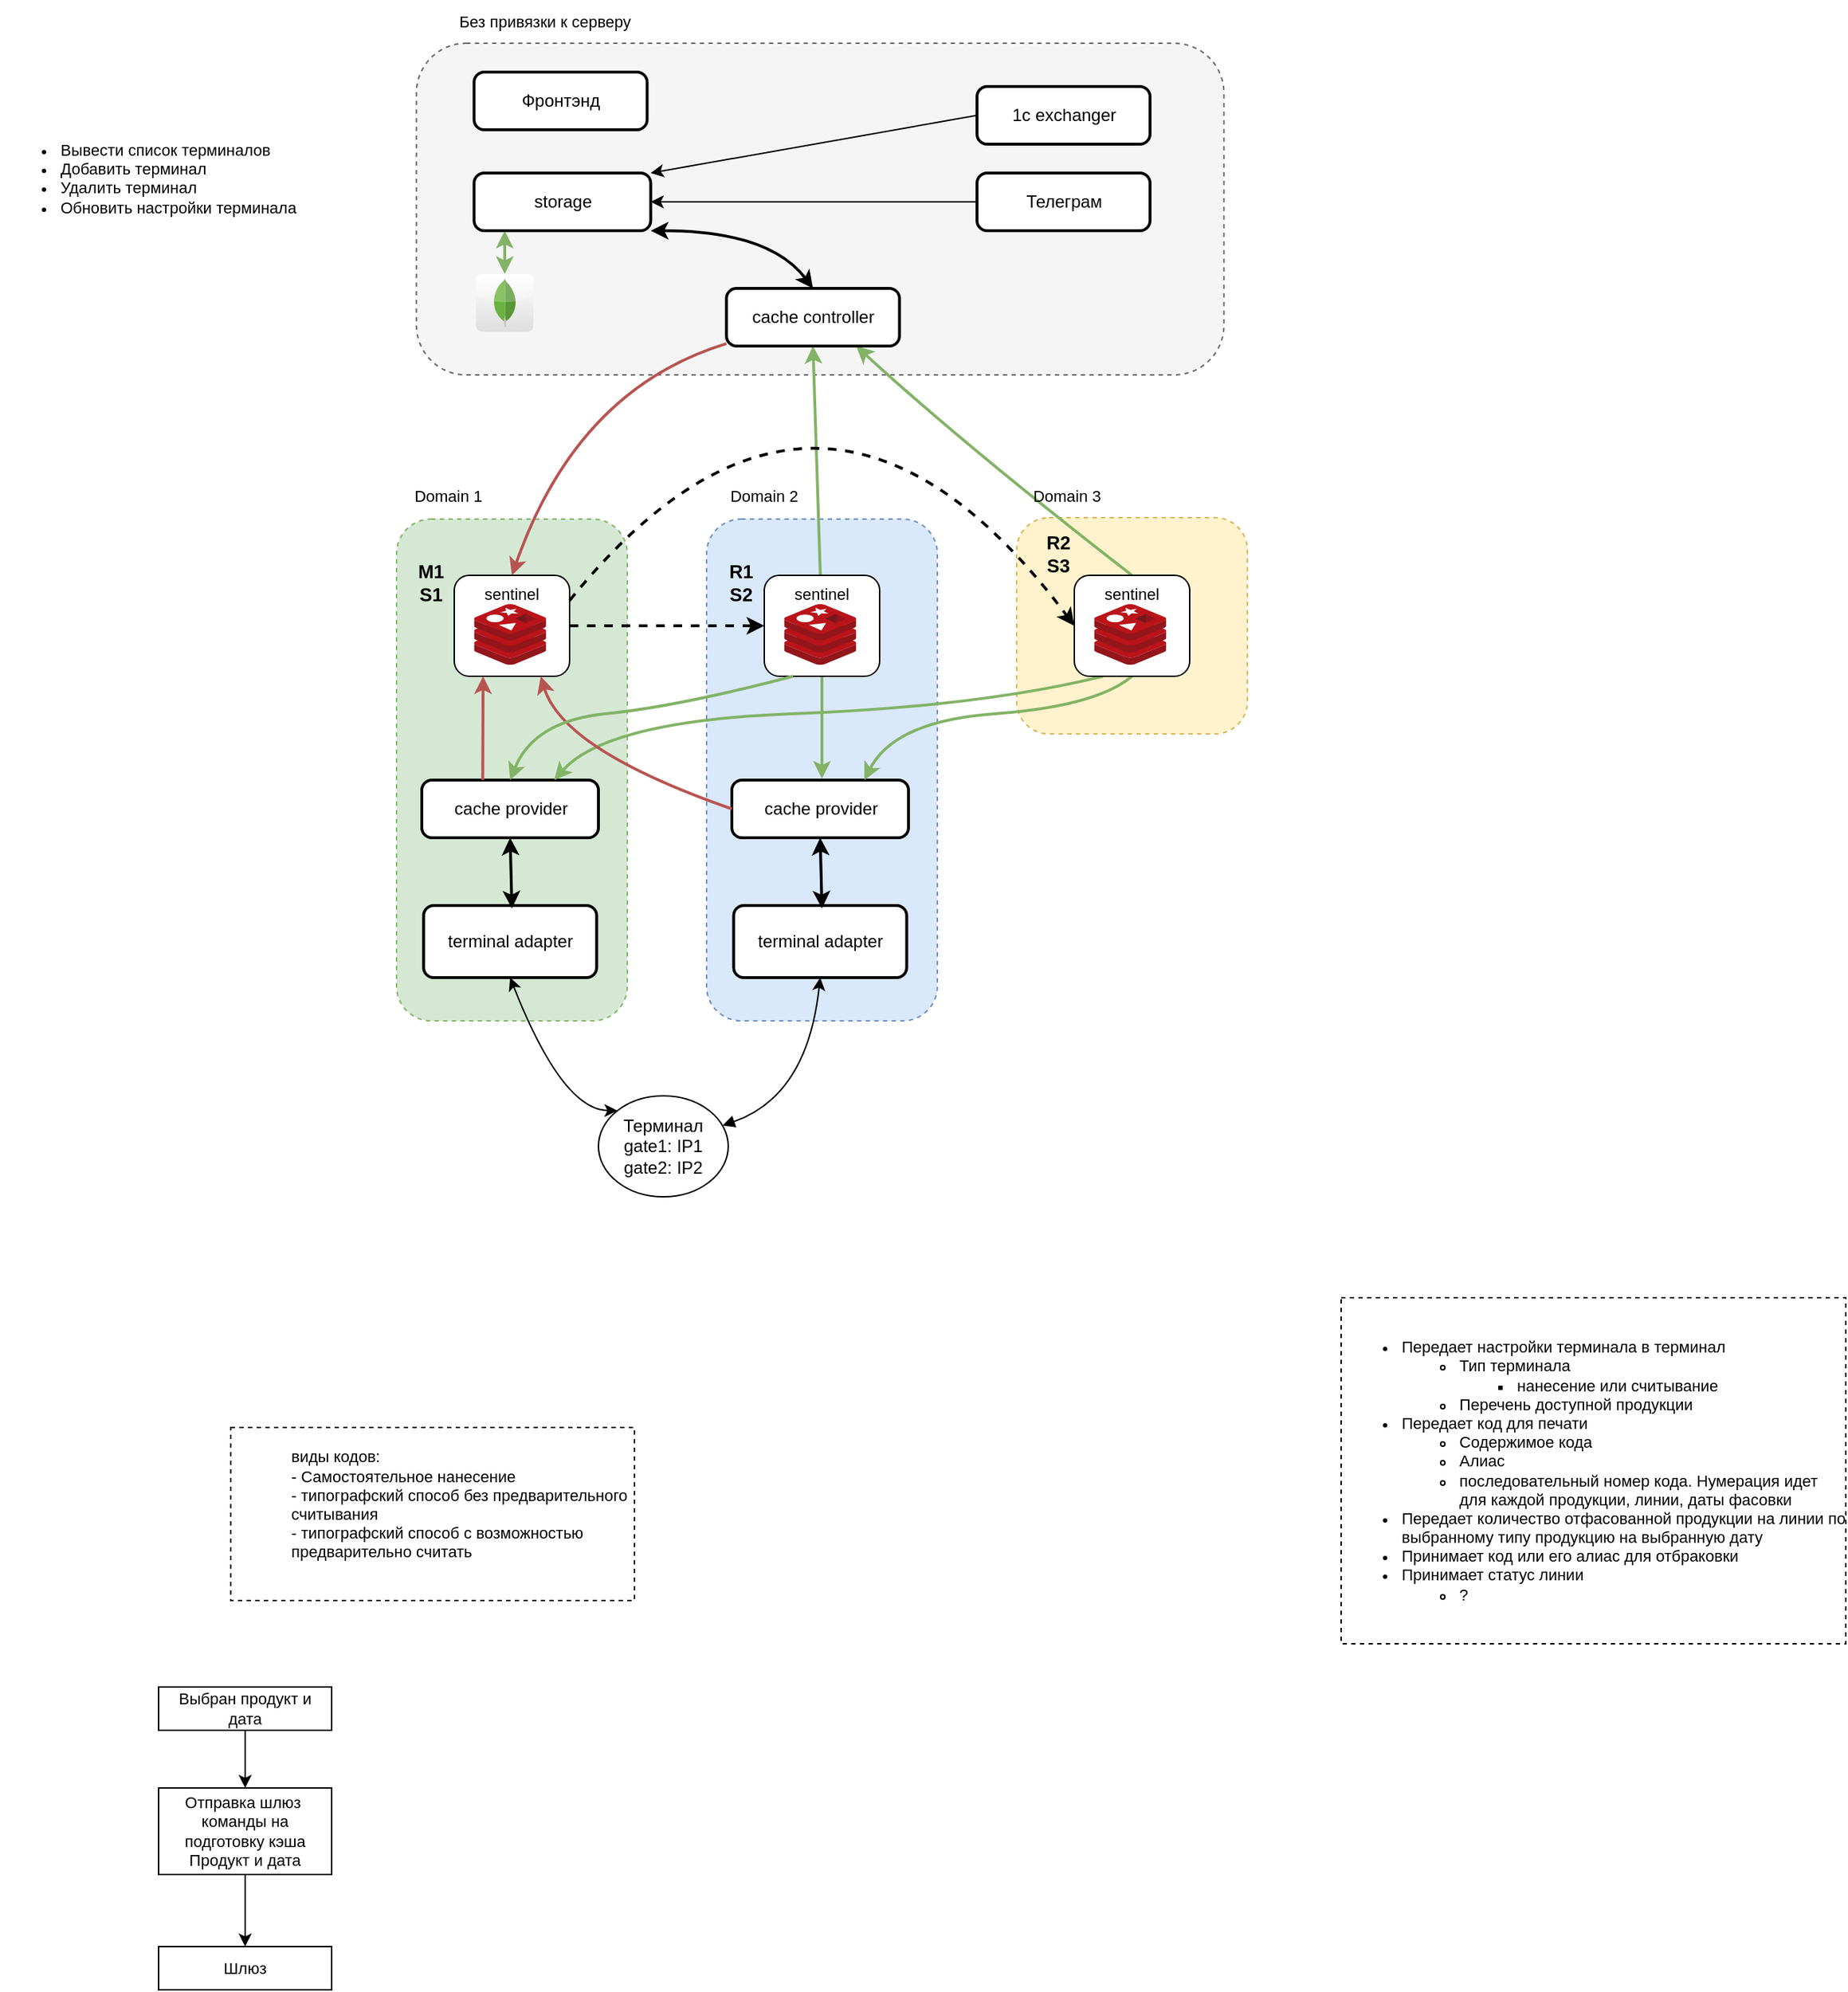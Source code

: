 <mxfile version="22.0.6" type="device">
  <diagram name="Page-1" id="nx7LIq2Fe1vS2iPR4uFg">
    <mxGraphModel dx="1149" dy="1688" grid="1" gridSize="10" guides="1" tooltips="1" connect="1" arrows="1" fold="1" page="1" pageScale="1" pageWidth="1600" pageHeight="900" math="0" shadow="0">
      <root>
        <mxCell id="0" />
        <mxCell id="1" parent="0" />
        <mxCell id="wA4eCwuCTSMMDCAFvDcx-130" value="" style="rounded=1;whiteSpace=wrap;html=1;fontFamily=Helvetica;fontSize=11;dashed=1;shadow=0;fillColor=#f5f5f5;fontColor=#333333;strokeColor=#666666;" vertex="1" parent="1">
          <mxGeometry x="288.75" y="-480" width="560" height="230" as="geometry" />
        </mxCell>
        <mxCell id="wA4eCwuCTSMMDCAFvDcx-190" value="" style="rounded=1;whiteSpace=wrap;html=1;fontFamily=Helvetica;fontSize=11;fillColor=#fff2cc;dashed=1;strokeColor=#d6b656;fillStyle=auto;" vertex="1" parent="1">
          <mxGeometry x="705" y="-151" width="160" height="150" as="geometry" />
        </mxCell>
        <mxCell id="wA4eCwuCTSMMDCAFvDcx-109" value="" style="rounded=1;whiteSpace=wrap;html=1;fontFamily=Helvetica;fontSize=11;fillColor=#dae8fc;dashed=1;strokeColor=#6c8ebf;fillStyle=auto;" vertex="1" parent="1">
          <mxGeometry x="490" y="-150" width="160" height="348" as="geometry" />
        </mxCell>
        <mxCell id="wA4eCwuCTSMMDCAFvDcx-203" style="edgeStyle=none;shape=connector;rounded=1;orthogonalLoop=1;jettySize=auto;html=1;exitX=0.5;exitY=1;exitDx=0;exitDy=0;labelBackgroundColor=default;strokeColor=#82b366;align=center;verticalAlign=middle;fontFamily=Helvetica;fontSize=11;fontColor=default;endArrow=classic;fillColor=#d5e8d4;strokeWidth=2;startArrow=none;startFill=0;" edge="1" parent="1" source="wA4eCwuCTSMMDCAFvDcx-180">
          <mxGeometry relative="1" as="geometry">
            <mxPoint x="570" y="30" as="targetPoint" />
          </mxGeometry>
        </mxCell>
        <mxCell id="wA4eCwuCTSMMDCAFvDcx-210" style="edgeStyle=none;shape=connector;rounded=1;orthogonalLoop=1;jettySize=auto;html=1;entryX=0.5;entryY=1;entryDx=0;entryDy=0;labelBackgroundColor=default;strokeColor=#82b366;align=center;verticalAlign=middle;fontFamily=Helvetica;fontSize=11;fontColor=default;endArrow=classic;strokeWidth=2;startArrow=none;startFill=0;fillColor=#d5e8d4;" edge="1" parent="1" source="wA4eCwuCTSMMDCAFvDcx-180" target="wA4eCwuCTSMMDCAFvDcx-207">
          <mxGeometry relative="1" as="geometry" />
        </mxCell>
        <mxCell id="wA4eCwuCTSMMDCAFvDcx-180" value="sentinel" style="rounded=1;whiteSpace=wrap;html=1;fontFamily=Helvetica;fontSize=11;fontColor=default;horizontal=1;verticalAlign=top;" vertex="1" parent="1">
          <mxGeometry x="530" y="-111" width="80" height="70" as="geometry" />
        </mxCell>
        <mxCell id="wA4eCwuCTSMMDCAFvDcx-27" style="edgeStyle=none;shape=connector;orthogonalLoop=1;jettySize=auto;html=1;entryX=0.5;entryY=1;entryDx=0;entryDy=0;labelBackgroundColor=default;strokeColor=default;align=center;verticalAlign=middle;fontFamily=Helvetica;fontSize=11;fontColor=default;endArrow=classic;startArrow=block;startFill=1;curved=1;" edge="1" parent="1" source="wA4eCwuCTSMMDCAFvDcx-17" target="wA4eCwuCTSMMDCAFvDcx-26">
          <mxGeometry relative="1" as="geometry">
            <Array as="points">
              <mxPoint x="560" y="250" />
            </Array>
          </mxGeometry>
        </mxCell>
        <mxCell id="wA4eCwuCTSMMDCAFvDcx-17" value="Терминал&lt;br&gt;gate1: IP1&lt;br&gt;gate2: IP2" style="ellipse;whiteSpace=wrap;html=1;" vertex="1" parent="1">
          <mxGeometry x="415" y="250" width="90" height="70" as="geometry" />
        </mxCell>
        <mxCell id="wA4eCwuCTSMMDCAFvDcx-26" value="terminal adapter" style="rounded=1;absoluteArcSize=1;arcSize=14;whiteSpace=wrap;strokeWidth=2;" vertex="1" parent="1">
          <mxGeometry x="508.75" y="118" width="120" height="50" as="geometry" />
        </mxCell>
        <mxCell id="wA4eCwuCTSMMDCAFvDcx-29" value="&lt;ul&gt;&lt;li&gt;Передает настройки терминала в терминал&amp;nbsp;&lt;/li&gt;&lt;ul&gt;&lt;li&gt;Тип терминала&lt;/li&gt;&lt;ul&gt;&lt;li&gt;нанесение или считывание&lt;/li&gt;&lt;/ul&gt;&lt;li&gt;Перечень доступной продукции&lt;/li&gt;&lt;/ul&gt;&lt;li&gt;Передает код для печати&lt;/li&gt;&lt;ul&gt;&lt;li&gt;Содержимое кода&lt;/li&gt;&lt;li&gt;Алиас&lt;/li&gt;&lt;li&gt;последовательный номер кода. Нумерация идет для каждой продукции, линии, даты фасовки&lt;/li&gt;&lt;/ul&gt;&lt;li&gt;Передает количество отфасованной продукции на линии по выбранному типу продукцию на выбранную дату&lt;/li&gt;&lt;li&gt;Принимает код или его алиас для отбраковки&lt;/li&gt;&lt;li&gt;Принимает статус линии&lt;/li&gt;&lt;ul&gt;&lt;ul&gt;&lt;ul&gt;&lt;ul&gt;&lt;ul&gt;&lt;/ul&gt;&lt;/ul&gt;&lt;/ul&gt;&lt;/ul&gt;&lt;li&gt;?&lt;/li&gt;&lt;/ul&gt;&lt;/ul&gt;" style="text;strokeColor=default;fillColor=none;html=1;whiteSpace=wrap;verticalAlign=middle;overflow=hidden;fontSize=11;fontFamily=Helvetica;fontColor=default;dashed=1;" vertex="1" parent="1">
          <mxGeometry x="930" y="390" width="350" height="240" as="geometry" />
        </mxCell>
        <mxCell id="wA4eCwuCTSMMDCAFvDcx-174" style="edgeStyle=none;shape=connector;rounded=1;orthogonalLoop=1;jettySize=auto;html=1;exitX=0;exitY=0.5;exitDx=0;exitDy=0;entryX=1;entryY=0;entryDx=0;entryDy=0;labelBackgroundColor=default;strokeColor=default;align=center;verticalAlign=middle;fontFamily=Helvetica;fontSize=11;fontColor=default;endArrow=classic;" edge="1" parent="1" source="wA4eCwuCTSMMDCAFvDcx-37" target="wA4eCwuCTSMMDCAFvDcx-98">
          <mxGeometry relative="1" as="geometry" />
        </mxCell>
        <mxCell id="wA4eCwuCTSMMDCAFvDcx-37" value="1c exchanger" style="rounded=1;absoluteArcSize=1;arcSize=14;whiteSpace=wrap;strokeWidth=2;shadow=0;glass=0;" vertex="1" parent="1">
          <mxGeometry x="677.5" y="-450" width="120" height="40" as="geometry" />
        </mxCell>
        <mxCell id="wA4eCwuCTSMMDCAFvDcx-42" value="Фронтэнд" style="rounded=1;absoluteArcSize=1;arcSize=14;whiteSpace=wrap;strokeWidth=2;shadow=0;glass=0;" vertex="1" parent="1">
          <mxGeometry x="328.75" y="-460" width="120" height="40" as="geometry" />
        </mxCell>
        <mxCell id="wA4eCwuCTSMMDCAFvDcx-175" style="edgeStyle=none;shape=connector;rounded=1;orthogonalLoop=1;jettySize=auto;html=1;exitX=0;exitY=0.5;exitDx=0;exitDy=0;entryX=1;entryY=0.5;entryDx=0;entryDy=0;labelBackgroundColor=default;strokeColor=default;align=center;verticalAlign=middle;fontFamily=Helvetica;fontSize=11;fontColor=default;endArrow=classic;" edge="1" parent="1" source="wA4eCwuCTSMMDCAFvDcx-44" target="wA4eCwuCTSMMDCAFvDcx-98">
          <mxGeometry relative="1" as="geometry" />
        </mxCell>
        <mxCell id="wA4eCwuCTSMMDCAFvDcx-44" value="Телеграм" style="rounded=1;absoluteArcSize=1;arcSize=14;whiteSpace=wrap;strokeWidth=2;shadow=0;glass=0;" vertex="1" parent="1">
          <mxGeometry x="677.5" y="-390" width="120" height="40" as="geometry" />
        </mxCell>
        <mxCell id="wA4eCwuCTSMMDCAFvDcx-46" value="&lt;blockquote style=&quot;margin: 0 0 0 40px; border: none; padding: 0px;&quot;&gt;виды кодов:&lt;/blockquote&gt;&lt;blockquote style=&quot;margin: 0 0 0 40px; border: none; padding: 0px;&quot;&gt;- Самостоятельное нанесение&lt;/blockquote&gt;&lt;blockquote style=&quot;margin: 0 0 0 40px; border: none; padding: 0px;&quot;&gt;- типографский способ без предварительного считывания&lt;/blockquote&gt;&lt;blockquote style=&quot;margin: 0 0 0 40px; border: none; padding: 0px;&quot;&gt;- типографский способ с возможностью предварительно считать&lt;/blockquote&gt;&lt;blockquote style=&quot;margin: 0 0 0 40px; border: none; padding: 0px;&quot;&gt;&lt;br&gt;&lt;/blockquote&gt;" style="text;strokeColor=default;fillColor=none;html=1;whiteSpace=wrap;verticalAlign=middle;overflow=hidden;fontSize=11;fontFamily=Helvetica;fontColor=default;dashed=1;" vertex="1" parent="1">
          <mxGeometry x="160" y="480" width="280" height="120" as="geometry" />
        </mxCell>
        <mxCell id="wA4eCwuCTSMMDCAFvDcx-58" style="edgeStyle=none;shape=connector;rounded=1;orthogonalLoop=1;jettySize=auto;html=1;exitX=0.5;exitY=1;exitDx=0;exitDy=0;entryX=0.5;entryY=0;entryDx=0;entryDy=0;labelBackgroundColor=default;strokeColor=default;align=center;verticalAlign=middle;fontFamily=Helvetica;fontSize=11;fontColor=default;endArrow=classic;" edge="1" parent="1" source="wA4eCwuCTSMMDCAFvDcx-56" target="wA4eCwuCTSMMDCAFvDcx-57">
          <mxGeometry relative="1" as="geometry" />
        </mxCell>
        <mxCell id="wA4eCwuCTSMMDCAFvDcx-56" value="Выбран продукт и дата" style="rounded=0;whiteSpace=wrap;html=1;fontFamily=Helvetica;fontSize=11;fontColor=default;" vertex="1" parent="1">
          <mxGeometry x="110" y="660" width="120" height="30" as="geometry" />
        </mxCell>
        <mxCell id="wA4eCwuCTSMMDCAFvDcx-60" style="edgeStyle=none;shape=connector;rounded=1;orthogonalLoop=1;jettySize=auto;html=1;exitX=0.5;exitY=1;exitDx=0;exitDy=0;entryX=0.5;entryY=0;entryDx=0;entryDy=0;labelBackgroundColor=default;strokeColor=default;align=center;verticalAlign=middle;fontFamily=Helvetica;fontSize=11;fontColor=default;endArrow=classic;" edge="1" parent="1" source="wA4eCwuCTSMMDCAFvDcx-57" target="wA4eCwuCTSMMDCAFvDcx-59">
          <mxGeometry relative="1" as="geometry" />
        </mxCell>
        <mxCell id="wA4eCwuCTSMMDCAFvDcx-57" value="Отправка шлюз&amp;nbsp;&lt;br&gt;команды на подготовку кэша&lt;br&gt;Продукт и дата" style="rounded=0;whiteSpace=wrap;html=1;fontFamily=Helvetica;fontSize=11;fontColor=default;" vertex="1" parent="1">
          <mxGeometry x="110" y="730" width="120" height="60" as="geometry" />
        </mxCell>
        <mxCell id="wA4eCwuCTSMMDCAFvDcx-59" value="Шлюз" style="rounded=0;whiteSpace=wrap;html=1;fontFamily=Helvetica;fontSize=11;fontColor=default;" vertex="1" parent="1">
          <mxGeometry x="110" y="840" width="120" height="30" as="geometry" />
        </mxCell>
        <mxCell id="wA4eCwuCTSMMDCAFvDcx-136" style="edgeStyle=none;shape=connector;rounded=1;orthogonalLoop=1;jettySize=auto;html=1;labelBackgroundColor=default;strokeColor=#82b366;align=center;verticalAlign=middle;fontFamily=Helvetica;fontSize=11;fontColor=default;endArrow=classic;startArrow=classic;startFill=1;strokeWidth=2;fillColor=#d5e8d4;" edge="1" parent="1" target="wA4eCwuCTSMMDCAFvDcx-101">
          <mxGeometry relative="1" as="geometry">
            <mxPoint x="350" y="-350" as="sourcePoint" />
          </mxGeometry>
        </mxCell>
        <mxCell id="wA4eCwuCTSMMDCAFvDcx-98" value="storage" style="rounded=1;absoluteArcSize=1;arcSize=14;whiteSpace=wrap;strokeWidth=2;shadow=0;glass=0;" vertex="1" parent="1">
          <mxGeometry x="328.75" y="-390" width="122.5" height="40" as="geometry" />
        </mxCell>
        <mxCell id="wA4eCwuCTSMMDCAFvDcx-101" value="" style="dashed=0;outlineConnect=0;html=1;align=center;labelPosition=center;verticalLabelPosition=bottom;verticalAlign=top;shape=mxgraph.webicons.mongodb;gradientColor=#DFDEDE;fontFamily=Helvetica;fontSize=11;fontColor=default;" vertex="1" parent="1">
          <mxGeometry x="330" y="-320" width="40" height="40" as="geometry" />
        </mxCell>
        <mxCell id="wA4eCwuCTSMMDCAFvDcx-112" value="" style="image;sketch=0;aspect=fixed;html=1;points=[];align=center;fontSize=12;image=img/lib/mscae/Cache_Redis_Product.svg;fontFamily=Helvetica;fontColor=default;" vertex="1" parent="1">
          <mxGeometry x="543.75" y="-91" width="50" height="42" as="geometry" />
        </mxCell>
        <mxCell id="wA4eCwuCTSMMDCAFvDcx-113" value="cache provider" style="rounded=1;absoluteArcSize=1;arcSize=14;whiteSpace=wrap;strokeWidth=2;shadow=0;glass=0;" vertex="1" parent="1">
          <mxGeometry x="507.5" y="31" width="122.5" height="40" as="geometry" />
        </mxCell>
        <mxCell id="wA4eCwuCTSMMDCAFvDcx-117" style="edgeStyle=none;shape=connector;rounded=1;orthogonalLoop=1;jettySize=auto;html=1;labelBackgroundColor=default;align=center;verticalAlign=middle;fontFamily=Helvetica;fontSize=11;fontColor=default;endArrow=classic;startArrow=classic;startFill=1;strokeWidth=2;entryX=0.5;entryY=1;entryDx=0;entryDy=0;" edge="1" parent="1" target="wA4eCwuCTSMMDCAFvDcx-113">
          <mxGeometry relative="1" as="geometry">
            <mxPoint x="570" y="120" as="sourcePoint" />
            <mxPoint x="569.41" y="50" as="targetPoint" />
          </mxGeometry>
        </mxCell>
        <mxCell id="wA4eCwuCTSMMDCAFvDcx-159" value="Domain 1" style="text;html=1;strokeColor=none;fillColor=none;align=center;verticalAlign=middle;whiteSpace=wrap;rounded=0;fontSize=11;fontFamily=Helvetica;fontColor=default;" vertex="1" parent="1">
          <mxGeometry x="281.25" y="-181" width="60" height="30" as="geometry" />
        </mxCell>
        <mxCell id="wA4eCwuCTSMMDCAFvDcx-169" value="Без привязки к серверу" style="text;html=1;strokeColor=none;fillColor=none;align=center;verticalAlign=middle;whiteSpace=wrap;rounded=0;fontSize=11;fontFamily=Helvetica;fontColor=default;" vertex="1" parent="1">
          <mxGeometry x="290" y="-510" width="176.25" height="30" as="geometry" />
        </mxCell>
        <mxCell id="wA4eCwuCTSMMDCAFvDcx-177" value="R1&lt;br&gt;S2" style="text;html=1;strokeColor=none;fillColor=none;align=center;verticalAlign=middle;whiteSpace=wrap;rounded=0;fontSize=13;fontFamily=Helvetica;fontColor=default;fontStyle=1" vertex="1" parent="1">
          <mxGeometry x="483.75" y="-121" width="60" height="30" as="geometry" />
        </mxCell>
        <mxCell id="wA4eCwuCTSMMDCAFvDcx-182" value="" style="rounded=1;whiteSpace=wrap;html=1;fontFamily=Helvetica;fontSize=11;fillColor=#d5e8d4;dashed=1;strokeColor=#82b366;fillStyle=auto;" vertex="1" parent="1">
          <mxGeometry x="275" y="-150" width="160" height="348" as="geometry" />
        </mxCell>
        <mxCell id="wA4eCwuCTSMMDCAFvDcx-213" style="edgeStyle=none;shape=connector;rounded=1;orthogonalLoop=1;jettySize=auto;html=1;exitX=1;exitY=0.5;exitDx=0;exitDy=0;entryX=0;entryY=0.5;entryDx=0;entryDy=0;labelBackgroundColor=default;strokeColor=default;align=center;verticalAlign=middle;fontFamily=Helvetica;fontSize=11;fontColor=default;endArrow=classic;startArrow=none;startFill=0;strokeWidth=2;endFill=1;dashed=1;" edge="1" parent="1" source="wA4eCwuCTSMMDCAFvDcx-183" target="wA4eCwuCTSMMDCAFvDcx-180">
          <mxGeometry relative="1" as="geometry" />
        </mxCell>
        <mxCell id="wA4eCwuCTSMMDCAFvDcx-183" value="sentinel" style="rounded=1;whiteSpace=wrap;html=1;fontFamily=Helvetica;fontSize=11;fontColor=default;horizontal=1;verticalAlign=top;" vertex="1" parent="1">
          <mxGeometry x="315" y="-111" width="80" height="70" as="geometry" />
        </mxCell>
        <mxCell id="wA4eCwuCTSMMDCAFvDcx-184" value="terminal adapter" style="rounded=1;absoluteArcSize=1;arcSize=14;whiteSpace=wrap;strokeWidth=2;" vertex="1" parent="1">
          <mxGeometry x="293.75" y="118" width="120" height="50" as="geometry" />
        </mxCell>
        <mxCell id="wA4eCwuCTSMMDCAFvDcx-185" value="" style="image;sketch=0;aspect=fixed;html=1;points=[];align=center;fontSize=12;image=img/lib/mscae/Cache_Redis_Product.svg;fontFamily=Helvetica;fontColor=default;" vertex="1" parent="1">
          <mxGeometry x="328.75" y="-91" width="50" height="42" as="geometry" />
        </mxCell>
        <mxCell id="wA4eCwuCTSMMDCAFvDcx-186" value="cache provider" style="rounded=1;absoluteArcSize=1;arcSize=14;whiteSpace=wrap;strokeWidth=2;shadow=0;glass=0;" vertex="1" parent="1">
          <mxGeometry x="292.5" y="31" width="122.5" height="40" as="geometry" />
        </mxCell>
        <mxCell id="wA4eCwuCTSMMDCAFvDcx-187" style="edgeStyle=none;shape=connector;rounded=1;orthogonalLoop=1;jettySize=auto;html=1;labelBackgroundColor=default;align=center;verticalAlign=middle;fontFamily=Helvetica;fontSize=11;fontColor=default;endArrow=classic;startArrow=classic;startFill=1;strokeWidth=2;entryX=0.5;entryY=1;entryDx=0;entryDy=0;" edge="1" parent="1" target="wA4eCwuCTSMMDCAFvDcx-186">
          <mxGeometry relative="1" as="geometry">
            <mxPoint x="355" y="120" as="sourcePoint" />
            <mxPoint x="354.41" y="50" as="targetPoint" />
          </mxGeometry>
        </mxCell>
        <mxCell id="wA4eCwuCTSMMDCAFvDcx-188" value="M1&lt;br&gt;S1" style="text;html=1;strokeColor=none;fillColor=none;align=center;verticalAlign=middle;whiteSpace=wrap;rounded=0;fontSize=13;fontFamily=Helvetica;fontColor=default;fontStyle=1" vertex="1" parent="1">
          <mxGeometry x="268.75" y="-121" width="60" height="30" as="geometry" />
        </mxCell>
        <mxCell id="wA4eCwuCTSMMDCAFvDcx-189" value="" style="edgeStyle=none;shape=connector;rounded=1;orthogonalLoop=1;jettySize=auto;html=1;exitX=0.5;exitY=0;exitDx=0;exitDy=0;labelBackgroundColor=default;strokeColor=#b85450;align=center;verticalAlign=middle;fontFamily=Helvetica;fontSize=11;fontColor=default;endArrow=classic;strokeWidth=2;fillColor=#f8cecc;startArrow=none;startFill=0;entryX=0.25;entryY=1;entryDx=0;entryDy=0;" edge="1" parent="1" target="wA4eCwuCTSMMDCAFvDcx-183">
          <mxGeometry relative="1" as="geometry">
            <mxPoint x="334.75" y="31" as="sourcePoint" />
            <mxPoint x="336" y="-10" as="targetPoint" />
          </mxGeometry>
        </mxCell>
        <mxCell id="wA4eCwuCTSMMDCAFvDcx-116" style="shape=connector;orthogonalLoop=1;jettySize=auto;html=1;labelBackgroundColor=default;align=center;verticalAlign=middle;fontFamily=Helvetica;fontSize=11;fontColor=default;endArrow=classic;startArrow=none;startFill=0;strokeWidth=2;exitX=1;exitY=0.25;exitDx=0;exitDy=0;curved=1;endFill=1;dashed=1;entryX=0;entryY=0.5;entryDx=0;entryDy=0;" edge="1" parent="1" source="wA4eCwuCTSMMDCAFvDcx-183" target="wA4eCwuCTSMMDCAFvDcx-191">
          <mxGeometry relative="1" as="geometry">
            <mxPoint x="440" y="-106" as="sourcePoint" />
            <mxPoint x="790" y="-106" as="targetPoint" />
            <Array as="points">
              <mxPoint x="570" y="-310" />
            </Array>
          </mxGeometry>
        </mxCell>
        <mxCell id="wA4eCwuCTSMMDCAFvDcx-205" style="edgeStyle=none;shape=connector;orthogonalLoop=1;jettySize=auto;html=1;exitX=0.5;exitY=1;exitDx=0;exitDy=0;entryX=0.75;entryY=0;entryDx=0;entryDy=0;labelBackgroundColor=default;strokeColor=#82b366;align=center;verticalAlign=middle;fontFamily=Helvetica;fontSize=11;fontColor=default;endArrow=classic;strokeWidth=2;startArrow=none;startFill=0;fillColor=#d5e8d4;curved=1;" edge="1" parent="1" source="wA4eCwuCTSMMDCAFvDcx-191" target="wA4eCwuCTSMMDCAFvDcx-113">
          <mxGeometry relative="1" as="geometry">
            <Array as="points">
              <mxPoint x="760" y="-20" />
              <mxPoint x="620" y="-10" />
            </Array>
          </mxGeometry>
        </mxCell>
        <mxCell id="wA4eCwuCTSMMDCAFvDcx-206" style="edgeStyle=none;shape=connector;orthogonalLoop=1;jettySize=auto;html=1;exitX=0.25;exitY=1;exitDx=0;exitDy=0;entryX=0.75;entryY=0;entryDx=0;entryDy=0;labelBackgroundColor=default;strokeColor=#82b366;align=center;verticalAlign=middle;fontFamily=Helvetica;fontSize=11;fontColor=default;endArrow=classic;strokeWidth=2;startArrow=none;startFill=0;fillColor=#d5e8d4;curved=1;" edge="1" parent="1" source="wA4eCwuCTSMMDCAFvDcx-191" target="wA4eCwuCTSMMDCAFvDcx-186">
          <mxGeometry relative="1" as="geometry">
            <mxPoint x="770" y="-49" as="sourcePoint" />
            <mxPoint x="409.375" y="23" as="targetPoint" />
            <Array as="points">
              <mxPoint x="680" y="-20" />
              <mxPoint x="420" y="-10" />
            </Array>
          </mxGeometry>
        </mxCell>
        <mxCell id="wA4eCwuCTSMMDCAFvDcx-211" style="edgeStyle=none;shape=connector;orthogonalLoop=1;jettySize=auto;html=1;exitX=0.5;exitY=0;exitDx=0;exitDy=0;entryX=0.75;entryY=1;entryDx=0;entryDy=0;labelBackgroundColor=default;strokeColor=#82b366;align=center;verticalAlign=middle;fontFamily=Helvetica;fontSize=11;fontColor=default;endArrow=classic;strokeWidth=2;startArrow=none;startFill=0;fillColor=#d5e8d4;curved=1;" edge="1" parent="1" source="wA4eCwuCTSMMDCAFvDcx-191" target="wA4eCwuCTSMMDCAFvDcx-207">
          <mxGeometry relative="1" as="geometry">
            <Array as="points">
              <mxPoint x="670" y="-200" />
            </Array>
          </mxGeometry>
        </mxCell>
        <mxCell id="wA4eCwuCTSMMDCAFvDcx-191" value="sentinel" style="rounded=1;whiteSpace=wrap;html=1;fontFamily=Helvetica;fontSize=11;fontColor=default;horizontal=1;verticalAlign=top;" vertex="1" parent="1">
          <mxGeometry x="745" y="-111" width="80" height="70" as="geometry" />
        </mxCell>
        <mxCell id="wA4eCwuCTSMMDCAFvDcx-193" value="" style="image;sketch=0;aspect=fixed;html=1;points=[];align=center;fontSize=12;image=img/lib/mscae/Cache_Redis_Product.svg;fontFamily=Helvetica;fontColor=default;backgroundOutline=0;autosize=0;imageAspect=1;" vertex="1" parent="1">
          <mxGeometry x="758.75" y="-91" width="50" height="42" as="geometry" />
        </mxCell>
        <mxCell id="wA4eCwuCTSMMDCAFvDcx-196" value="R2&lt;br&gt;S3" style="text;html=1;strokeColor=none;fillColor=none;align=center;verticalAlign=middle;whiteSpace=wrap;rounded=0;fontSize=13;fontFamily=Helvetica;fontColor=default;fontStyle=1" vertex="1" parent="1">
          <mxGeometry x="703.75" y="-141" width="60" height="30" as="geometry" />
        </mxCell>
        <mxCell id="wA4eCwuCTSMMDCAFvDcx-198" style="edgeStyle=none;shape=connector;orthogonalLoop=1;jettySize=auto;html=1;exitX=0;exitY=0;exitDx=0;exitDy=0;entryX=0.5;entryY=1;entryDx=0;entryDy=0;labelBackgroundColor=default;strokeColor=default;align=center;verticalAlign=middle;fontFamily=Helvetica;fontSize=11;fontColor=default;endArrow=classic;startArrow=classic;startFill=1;curved=1;" edge="1" parent="1" source="wA4eCwuCTSMMDCAFvDcx-17" target="wA4eCwuCTSMMDCAFvDcx-184">
          <mxGeometry relative="1" as="geometry">
            <Array as="points">
              <mxPoint x="390" y="260" />
            </Array>
          </mxGeometry>
        </mxCell>
        <mxCell id="wA4eCwuCTSMMDCAFvDcx-200" value="Domain 2" style="text;html=1;strokeColor=none;fillColor=none;align=center;verticalAlign=middle;whiteSpace=wrap;rounded=0;fontSize=11;fontFamily=Helvetica;fontColor=default;" vertex="1" parent="1">
          <mxGeometry x="500" y="-181" width="60" height="30" as="geometry" />
        </mxCell>
        <mxCell id="wA4eCwuCTSMMDCAFvDcx-201" value="Domain 3" style="text;html=1;strokeColor=none;fillColor=none;align=center;verticalAlign=middle;whiteSpace=wrap;rounded=0;fontSize=11;fontFamily=Helvetica;fontColor=default;" vertex="1" parent="1">
          <mxGeometry x="710" y="-181" width="60" height="30" as="geometry" />
        </mxCell>
        <mxCell id="wA4eCwuCTSMMDCAFvDcx-181" value="" style="edgeStyle=none;shape=connector;orthogonalLoop=1;jettySize=auto;html=1;labelBackgroundColor=default;strokeColor=#b85450;align=center;verticalAlign=middle;fontFamily=Helvetica;fontSize=11;fontColor=default;endArrow=classic;strokeWidth=2;fillColor=#f8cecc;startArrow=none;startFill=0;entryX=0.75;entryY=1;entryDx=0;entryDy=0;exitX=0;exitY=0.5;exitDx=0;exitDy=0;curved=1;" edge="1" parent="1" source="wA4eCwuCTSMMDCAFvDcx-113" target="wA4eCwuCTSMMDCAFvDcx-183">
          <mxGeometry relative="1" as="geometry">
            <mxPoint x="540" y="30" as="sourcePoint" />
            <mxPoint x="569" y="-20" as="targetPoint" />
            <Array as="points">
              <mxPoint x="390" y="10" />
            </Array>
          </mxGeometry>
        </mxCell>
        <mxCell id="wA4eCwuCTSMMDCAFvDcx-202" style="edgeStyle=none;shape=connector;orthogonalLoop=1;jettySize=auto;html=1;exitX=0.25;exitY=1;exitDx=0;exitDy=0;entryX=0.5;entryY=0;entryDx=0;entryDy=0;labelBackgroundColor=default;align=center;verticalAlign=middle;fontFamily=Helvetica;fontSize=11;fontColor=default;endArrow=classic;strokeWidth=2;startArrow=none;startFill=0;fillColor=#d5e8d4;strokeColor=#82b366;curved=1;" edge="1" parent="1" source="wA4eCwuCTSMMDCAFvDcx-180" target="wA4eCwuCTSMMDCAFvDcx-186">
          <mxGeometry relative="1" as="geometry">
            <Array as="points">
              <mxPoint x="470" y="-20" />
              <mxPoint x="370" y="-10" />
            </Array>
          </mxGeometry>
        </mxCell>
        <mxCell id="wA4eCwuCTSMMDCAFvDcx-208" style="edgeStyle=none;shape=connector;orthogonalLoop=1;jettySize=auto;html=1;entryX=0.5;entryY=0;entryDx=0;entryDy=0;labelBackgroundColor=default;strokeColor=#b85450;align=center;verticalAlign=middle;fontFamily=Helvetica;fontSize=11;fontColor=default;endArrow=classic;strokeWidth=2;fillColor=#f8cecc;startArrow=none;startFill=0;curved=1;" edge="1" parent="1" source="wA4eCwuCTSMMDCAFvDcx-207" target="wA4eCwuCTSMMDCAFvDcx-183">
          <mxGeometry relative="1" as="geometry">
            <Array as="points">
              <mxPoint x="400" y="-240" />
            </Array>
          </mxGeometry>
        </mxCell>
        <mxCell id="wA4eCwuCTSMMDCAFvDcx-212" style="edgeStyle=none;shape=connector;orthogonalLoop=1;jettySize=auto;html=1;exitX=0.5;exitY=0;exitDx=0;exitDy=0;entryX=1;entryY=1;entryDx=0;entryDy=0;labelBackgroundColor=default;strokeColor=default;align=center;verticalAlign=middle;fontFamily=Helvetica;fontSize=11;fontColor=default;endArrow=classic;startArrow=classic;startFill=1;strokeWidth=2;curved=1;" edge="1" parent="1" source="wA4eCwuCTSMMDCAFvDcx-207" target="wA4eCwuCTSMMDCAFvDcx-98">
          <mxGeometry relative="1" as="geometry">
            <Array as="points">
              <mxPoint x="533.75" y="-350" />
            </Array>
          </mxGeometry>
        </mxCell>
        <mxCell id="wA4eCwuCTSMMDCAFvDcx-207" value="cache controller" style="rounded=1;absoluteArcSize=1;arcSize=14;whiteSpace=wrap;strokeWidth=2;shadow=0;glass=0;" vertex="1" parent="1">
          <mxGeometry x="503.75" y="-310" width="120" height="40" as="geometry" />
        </mxCell>
        <mxCell id="wA4eCwuCTSMMDCAFvDcx-225" value="&lt;ul&gt;&lt;li&gt;Вывести список терминалов&lt;/li&gt;&lt;li&gt;Добавить терминал&lt;/li&gt;&lt;li&gt;Удалить терминал&lt;/li&gt;&lt;li&gt;Обновить настройки терминала&lt;/li&gt;&lt;/ul&gt;" style="text;html=1;strokeColor=none;fillColor=none;align=left;verticalAlign=top;whiteSpace=wrap;rounded=0;fontSize=11;fontFamily=Helvetica;fontColor=default;" vertex="1" parent="1">
          <mxGeometry y="-430" width="240" height="110" as="geometry" />
        </mxCell>
      </root>
    </mxGraphModel>
  </diagram>
</mxfile>
